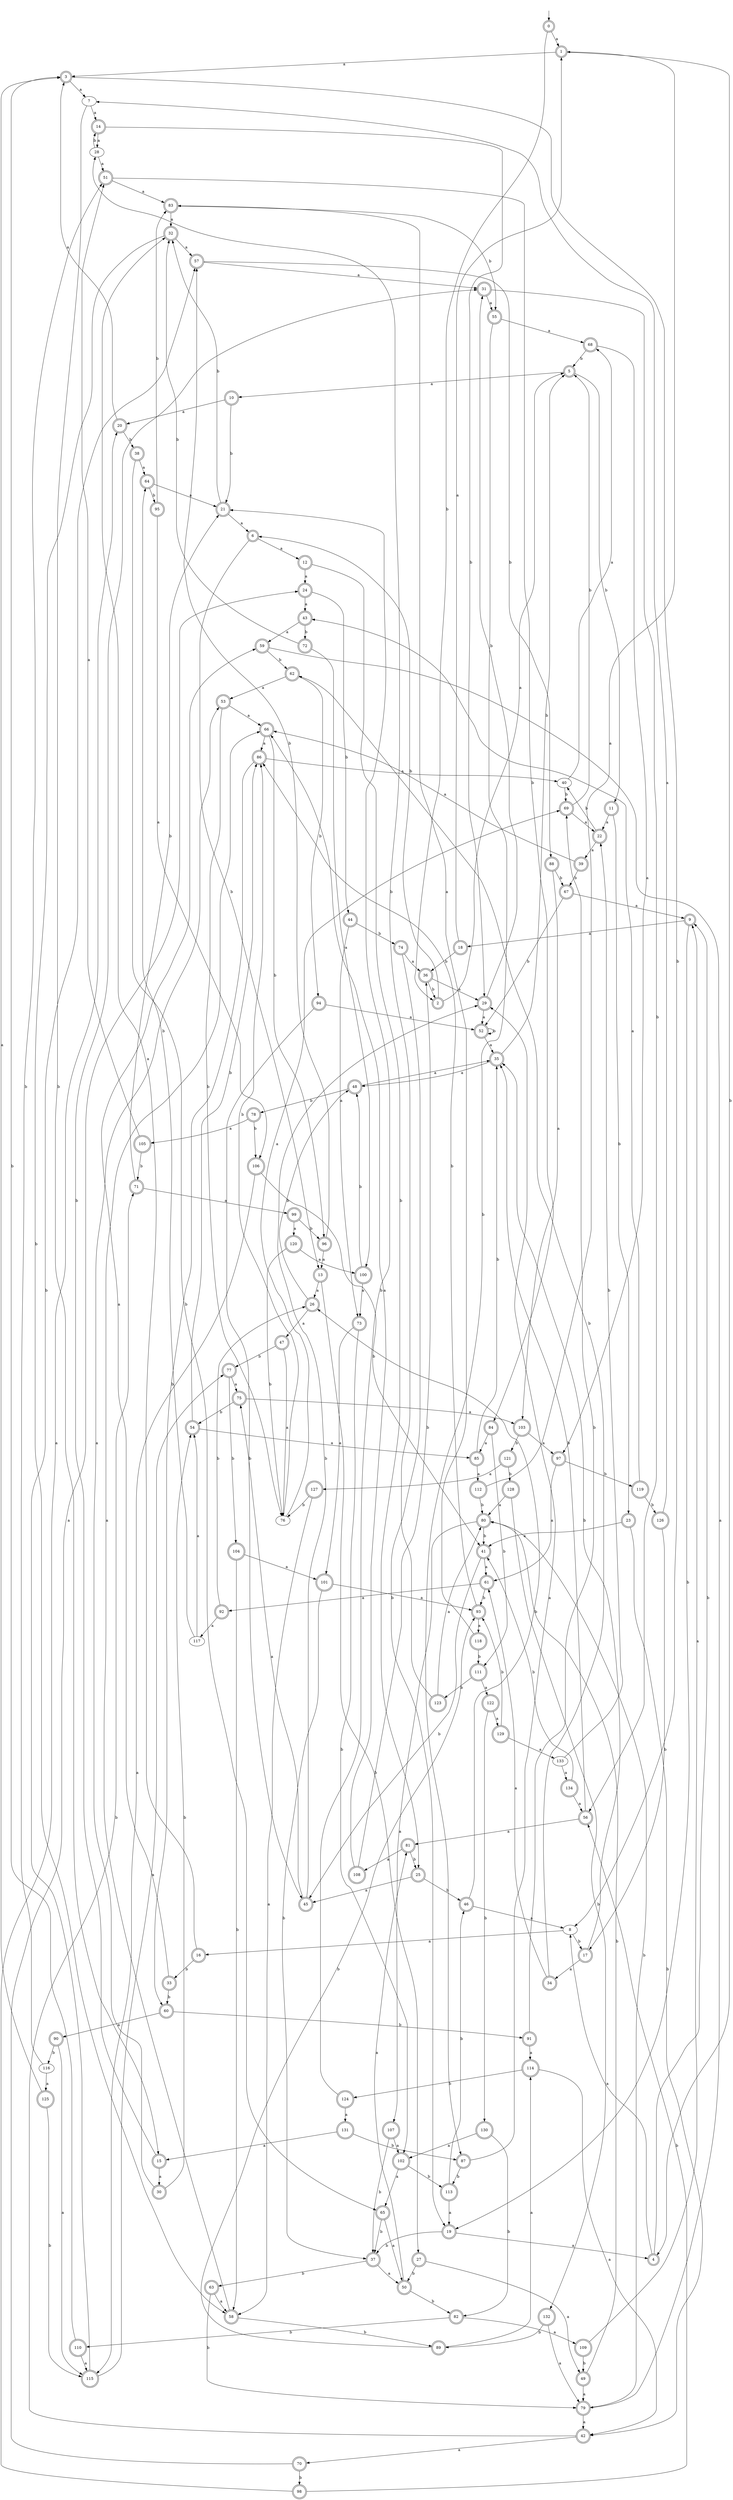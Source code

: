 digraph RandomDFA {
  __start0 [label="", shape=none];
  __start0 -> 0 [label=""];
  0 [shape=circle] [shape=doublecircle]
  0 -> 1 [label="a"]
  0 -> 2 [label="b"]
  1 [shape=doublecircle]
  1 -> 3 [label="a"]
  1 -> 4 [label="b"]
  2 [shape=doublecircle]
  2 -> 5 [label="a"]
  2 -> 6 [label="b"]
  3 [shape=doublecircle]
  3 -> 7 [label="a"]
  3 -> 8 [label="b"]
  4 [shape=doublecircle]
  4 -> 8 [label="a"]
  4 -> 9 [label="b"]
  5 [shape=doublecircle]
  5 -> 10 [label="a"]
  5 -> 11 [label="b"]
  6 [shape=doublecircle]
  6 -> 12 [label="a"]
  6 -> 13 [label="b"]
  7
  7 -> 14 [label="a"]
  7 -> 15 [label="b"]
  8
  8 -> 16 [label="a"]
  8 -> 17 [label="b"]
  9 [shape=doublecircle]
  9 -> 18 [label="a"]
  9 -> 19 [label="b"]
  10 [shape=doublecircle]
  10 -> 20 [label="a"]
  10 -> 21 [label="b"]
  11 [shape=doublecircle]
  11 -> 22 [label="a"]
  11 -> 23 [label="b"]
  12 [shape=doublecircle]
  12 -> 24 [label="a"]
  12 -> 25 [label="b"]
  13 [shape=doublecircle]
  13 -> 26 [label="a"]
  13 -> 27 [label="b"]
  14 [shape=doublecircle]
  14 -> 28 [label="a"]
  14 -> 29 [label="b"]
  15 [shape=doublecircle]
  15 -> 30 [label="a"]
  15 -> 31 [label="b"]
  16 [shape=doublecircle]
  16 -> 32 [label="a"]
  16 -> 33 [label="b"]
  17 [shape=doublecircle]
  17 -> 34 [label="a"]
  17 -> 35 [label="b"]
  18 [shape=doublecircle]
  18 -> 1 [label="a"]
  18 -> 36 [label="b"]
  19 [shape=doublecircle]
  19 -> 4 [label="a"]
  19 -> 37 [label="b"]
  20 [shape=doublecircle]
  20 -> 3 [label="a"]
  20 -> 38 [label="b"]
  21 [shape=doublecircle]
  21 -> 6 [label="a"]
  21 -> 32 [label="b"]
  22 [shape=doublecircle]
  22 -> 39 [label="a"]
  22 -> 40 [label="b"]
  23 [shape=doublecircle]
  23 -> 41 [label="a"]
  23 -> 42 [label="b"]
  24 [shape=doublecircle]
  24 -> 43 [label="a"]
  24 -> 44 [label="b"]
  25 [shape=doublecircle]
  25 -> 45 [label="a"]
  25 -> 46 [label="b"]
  26 [shape=doublecircle]
  26 -> 47 [label="a"]
  26 -> 48 [label="b"]
  27 [shape=doublecircle]
  27 -> 49 [label="a"]
  27 -> 50 [label="b"]
  28
  28 -> 51 [label="a"]
  28 -> 14 [label="b"]
  29 [shape=doublecircle]
  29 -> 52 [label="a"]
  29 -> 31 [label="b"]
  30 [shape=doublecircle]
  30 -> 53 [label="a"]
  30 -> 54 [label="b"]
  31 [shape=doublecircle]
  31 -> 55 [label="a"]
  31 -> 56 [label="b"]
  32 [shape=doublecircle]
  32 -> 57 [label="a"]
  32 -> 58 [label="b"]
  33 [shape=doublecircle]
  33 -> 59 [label="a"]
  33 -> 60 [label="b"]
  34 [shape=doublecircle]
  34 -> 61 [label="a"]
  34 -> 62 [label="b"]
  35 [shape=doublecircle]
  35 -> 48 [label="a"]
  35 -> 5 [label="b"]
  36 [shape=doublecircle]
  36 -> 29 [label="a"]
  36 -> 2 [label="b"]
  37 [shape=doublecircle]
  37 -> 50 [label="a"]
  37 -> 63 [label="b"]
  38 [shape=doublecircle]
  38 -> 64 [label="a"]
  38 -> 65 [label="b"]
  39 [shape=doublecircle]
  39 -> 66 [label="a"]
  39 -> 67 [label="b"]
  40
  40 -> 68 [label="a"]
  40 -> 69 [label="b"]
  41 [shape=doublecircle]
  41 -> 61 [label="a"]
  41 -> 45 [label="b"]
  42 [shape=doublecircle]
  42 -> 70 [label="a"]
  42 -> 71 [label="b"]
  43 [shape=doublecircle]
  43 -> 59 [label="a"]
  43 -> 72 [label="b"]
  44 [shape=doublecircle]
  44 -> 73 [label="a"]
  44 -> 74 [label="b"]
  45 [shape=doublecircle]
  45 -> 75 [label="a"]
  45 -> 29 [label="b"]
  46 [shape=doublecircle]
  46 -> 8 [label="a"]
  46 -> 26 [label="b"]
  47 [shape=doublecircle]
  47 -> 76 [label="a"]
  47 -> 77 [label="b"]
  48 [shape=doublecircle]
  48 -> 35 [label="a"]
  48 -> 78 [label="b"]
  49 [shape=doublecircle]
  49 -> 79 [label="a"]
  49 -> 80 [label="b"]
  50 [shape=doublecircle]
  50 -> 81 [label="a"]
  50 -> 82 [label="b"]
  51 [shape=doublecircle]
  51 -> 83 [label="a"]
  51 -> 84 [label="b"]
  52 [shape=doublecircle]
  52 -> 35 [label="a"]
  52 -> 52 [label="b"]
  53 [shape=doublecircle]
  53 -> 66 [label="a"]
  53 -> 76 [label="b"]
  54 [shape=doublecircle]
  54 -> 85 [label="a"]
  54 -> 86 [label="b"]
  55 [shape=doublecircle]
  55 -> 68 [label="a"]
  55 -> 87 [label="b"]
  56 [shape=doublecircle]
  56 -> 81 [label="a"]
  56 -> 35 [label="b"]
  57 [shape=doublecircle]
  57 -> 31 [label="a"]
  57 -> 88 [label="b"]
  58 [shape=doublecircle]
  58 -> 66 [label="a"]
  58 -> 89 [label="b"]
  59 [shape=doublecircle]
  59 -> 79 [label="a"]
  59 -> 62 [label="b"]
  60 [shape=doublecircle]
  60 -> 90 [label="a"]
  60 -> 91 [label="b"]
  61 [shape=doublecircle]
  61 -> 92 [label="a"]
  61 -> 93 [label="b"]
  62 [shape=doublecircle]
  62 -> 53 [label="a"]
  62 -> 94 [label="b"]
  63 [shape=doublecircle]
  63 -> 58 [label="a"]
  63 -> 79 [label="b"]
  64 [shape=doublecircle]
  64 -> 21 [label="a"]
  64 -> 95 [label="b"]
  65 [shape=doublecircle]
  65 -> 50 [label="a"]
  65 -> 37 [label="b"]
  66 [shape=doublecircle]
  66 -> 86 [label="a"]
  66 -> 96 [label="b"]
  67 [shape=doublecircle]
  67 -> 9 [label="a"]
  67 -> 52 [label="b"]
  68 [shape=doublecircle]
  68 -> 97 [label="a"]
  68 -> 5 [label="b"]
  69 [shape=doublecircle]
  69 -> 22 [label="a"]
  69 -> 5 [label="b"]
  70 [shape=doublecircle]
  70 -> 24 [label="a"]
  70 -> 98 [label="b"]
  71 [shape=doublecircle]
  71 -> 99 [label="a"]
  71 -> 21 [label="b"]
  72 [shape=doublecircle]
  72 -> 100 [label="a"]
  72 -> 32 [label="b"]
  73 [shape=doublecircle]
  73 -> 101 [label="a"]
  73 -> 102 [label="b"]
  74 [shape=doublecircle]
  74 -> 36 [label="a"]
  74 -> 19 [label="b"]
  75 [shape=doublecircle]
  75 -> 103 [label="a"]
  75 -> 54 [label="b"]
  76
  76 -> 69 [label="a"]
  76 -> 86 [label="b"]
  77 [shape=doublecircle]
  77 -> 75 [label="a"]
  77 -> 104 [label="b"]
  78 [shape=doublecircle]
  78 -> 105 [label="a"]
  78 -> 106 [label="b"]
  79 [shape=doublecircle]
  79 -> 42 [label="a"]
  79 -> 80 [label="b"]
  80 [shape=doublecircle]
  80 -> 107 [label="a"]
  80 -> 41 [label="b"]
  81 [shape=doublecircle]
  81 -> 108 [label="a"]
  81 -> 25 [label="b"]
  82 [shape=doublecircle]
  82 -> 109 [label="a"]
  82 -> 110 [label="b"]
  83 [shape=doublecircle]
  83 -> 32 [label="a"]
  83 -> 55 [label="b"]
  84 [shape=doublecircle]
  84 -> 85 [label="a"]
  84 -> 111 [label="b"]
  85 [shape=doublecircle]
  85 -> 112 [label="a"]
  85 -> 35 [label="b"]
  86 [shape=doublecircle]
  86 -> 40 [label="a"]
  86 -> 60 [label="b"]
  87 [shape=doublecircle]
  87 -> 29 [label="a"]
  87 -> 113 [label="b"]
  88 [shape=doublecircle]
  88 -> 103 [label="a"]
  88 -> 67 [label="b"]
  89 [shape=doublecircle]
  89 -> 114 [label="a"]
  89 -> 93 [label="b"]
  90 [shape=doublecircle]
  90 -> 115 [label="a"]
  90 -> 116 [label="b"]
  91 [shape=doublecircle]
  91 -> 114 [label="a"]
  91 -> 69 [label="b"]
  92 [shape=doublecircle]
  92 -> 117 [label="a"]
  92 -> 26 [label="b"]
  93 [shape=doublecircle]
  93 -> 118 [label="a"]
  93 -> 86 [label="b"]
  94 [shape=doublecircle]
  94 -> 52 [label="a"]
  94 -> 45 [label="b"]
  95 [shape=doublecircle]
  95 -> 106 [label="a"]
  95 -> 83 [label="b"]
  96 [shape=doublecircle]
  96 -> 13 [label="a"]
  96 -> 57 [label="b"]
  97 [shape=doublecircle]
  97 -> 61 [label="a"]
  97 -> 119 [label="b"]
  98 [shape=doublecircle]
  98 -> 20 [label="a"]
  98 -> 56 [label="b"]
  99 [shape=doublecircle]
  99 -> 120 [label="a"]
  99 -> 96 [label="b"]
  100 [shape=doublecircle]
  100 -> 73 [label="a"]
  100 -> 48 [label="b"]
  101 [shape=doublecircle]
  101 -> 93 [label="a"]
  101 -> 37 [label="b"]
  102 [shape=doublecircle]
  102 -> 65 [label="a"]
  102 -> 113 [label="b"]
  103 [shape=doublecircle]
  103 -> 97 [label="a"]
  103 -> 121 [label="b"]
  104 [shape=doublecircle]
  104 -> 101 [label="a"]
  104 -> 58 [label="b"]
  105 [shape=doublecircle]
  105 -> 51 [label="a"]
  105 -> 71 [label="b"]
  106 [shape=doublecircle]
  106 -> 115 [label="a"]
  106 -> 41 [label="b"]
  107 [shape=doublecircle]
  107 -> 102 [label="a"]
  107 -> 37 [label="b"]
  108 [shape=doublecircle]
  108 -> 66 [label="a"]
  108 -> 36 [label="b"]
  109 [shape=doublecircle]
  109 -> 9 [label="a"]
  109 -> 49 [label="b"]
  110 [shape=doublecircle]
  110 -> 115 [label="a"]
  110 -> 3 [label="b"]
  111 [shape=doublecircle]
  111 -> 122 [label="a"]
  111 -> 123 [label="b"]
  112 [shape=doublecircle]
  112 -> 1 [label="a"]
  112 -> 80 [label="b"]
  113 [shape=doublecircle]
  113 -> 19 [label="a"]
  113 -> 46 [label="b"]
  114 [shape=doublecircle]
  114 -> 42 [label="a"]
  114 -> 124 [label="b"]
  115 [shape=doublecircle]
  115 -> 77 [label="a"]
  115 -> 57 [label="b"]
  116
  116 -> 125 [label="a"]
  116 -> 51 [label="b"]
  117
  117 -> 54 [label="a"]
  117 -> 64 [label="b"]
  118 [shape=doublecircle]
  118 -> 83 [label="a"]
  118 -> 111 [label="b"]
  119 [shape=doublecircle]
  119 -> 43 [label="a"]
  119 -> 126 [label="b"]
  120 [shape=doublecircle]
  120 -> 100 [label="a"]
  120 -> 76 [label="b"]
  121 [shape=doublecircle]
  121 -> 127 [label="a"]
  121 -> 128 [label="b"]
  122 [shape=doublecircle]
  122 -> 129 [label="a"]
  122 -> 130 [label="b"]
  123 [shape=doublecircle]
  123 -> 80 [label="a"]
  123 -> 28 [label="b"]
  124 [shape=doublecircle]
  124 -> 131 [label="a"]
  124 -> 21 [label="b"]
  125 [shape=doublecircle]
  125 -> 3 [label="a"]
  125 -> 115 [label="b"]
  126 [shape=doublecircle]
  126 -> 7 [label="a"]
  126 -> 17 [label="b"]
  127 [shape=doublecircle]
  127 -> 58 [label="a"]
  127 -> 76 [label="b"]
  128 [shape=doublecircle]
  128 -> 80 [label="a"]
  128 -> 132 [label="b"]
  129 [shape=doublecircle]
  129 -> 133 [label="a"]
  129 -> 93 [label="b"]
  130 [shape=doublecircle]
  130 -> 102 [label="a"]
  130 -> 82 [label="b"]
  131 [shape=doublecircle]
  131 -> 15 [label="a"]
  131 -> 87 [label="b"]
  132 [shape=doublecircle]
  132 -> 79 [label="a"]
  132 -> 89 [label="b"]
  133
  133 -> 134 [label="a"]
  133 -> 22 [label="b"]
  134 [shape=doublecircle]
  134 -> 56 [label="a"]
  134 -> 41 [label="b"]
}
